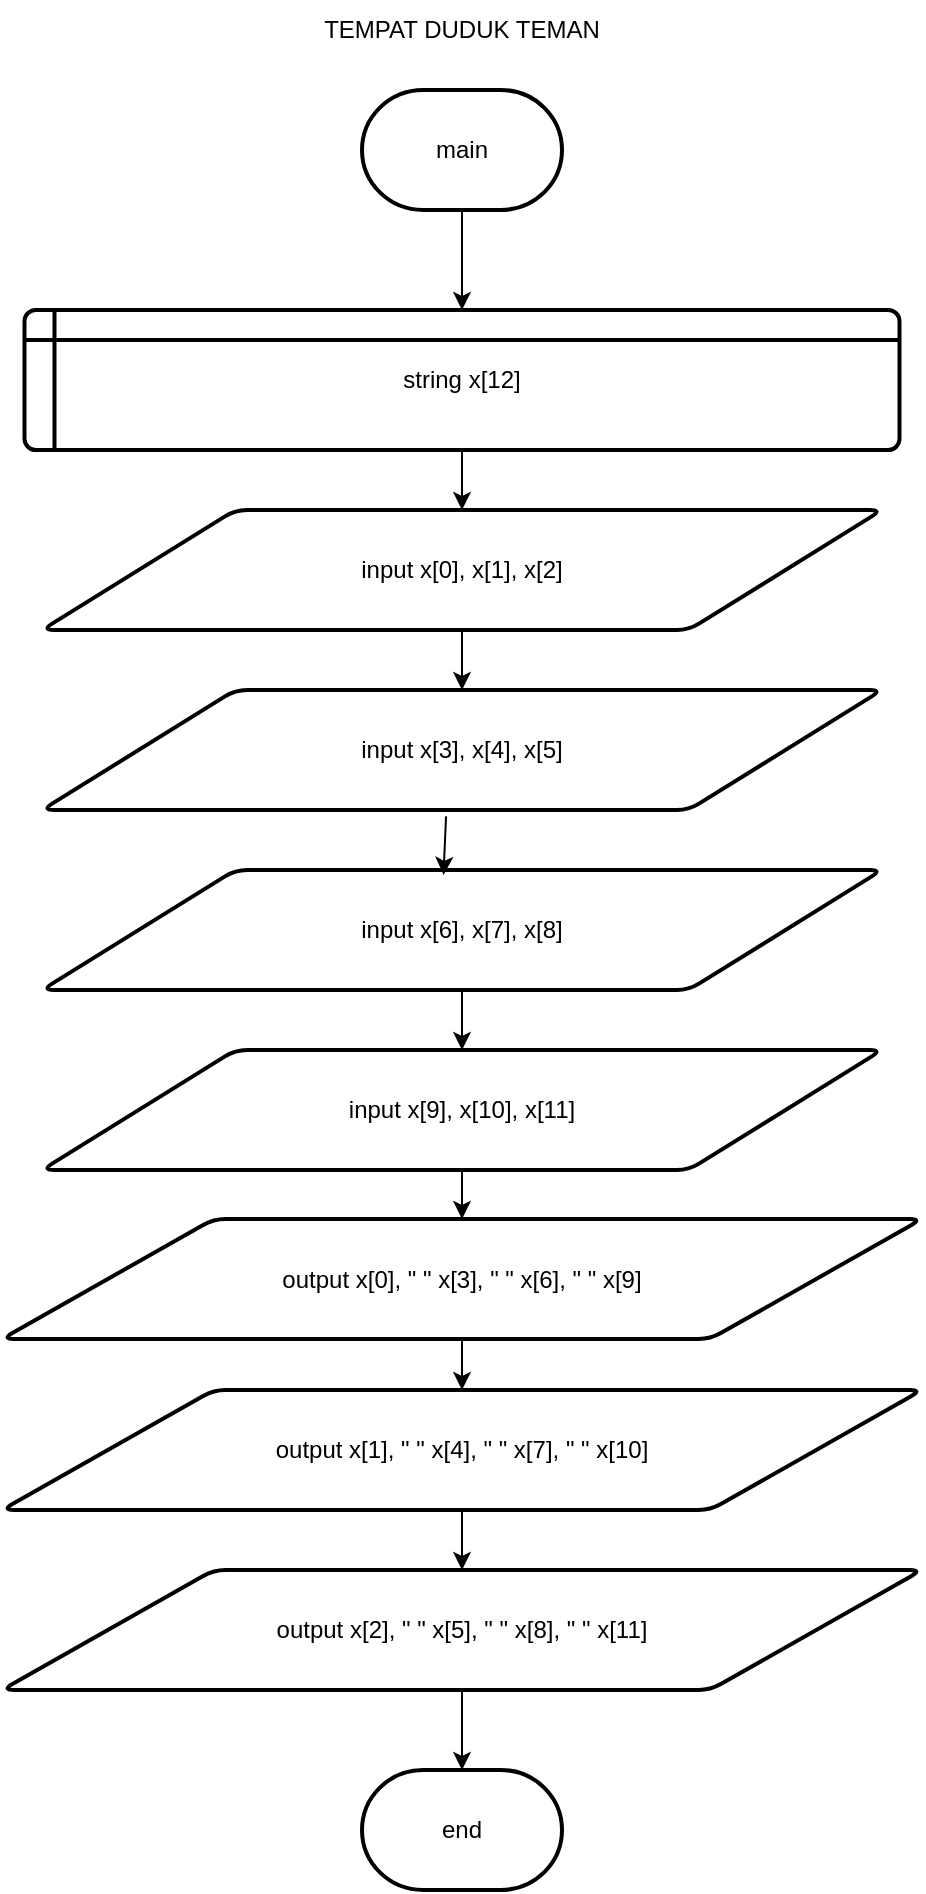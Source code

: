 <mxfile version="21.8.1" type="device">
  <diagram name="Halaman-1" id="Z78un8243xYDN3_r_VRY">
    <mxGraphModel dx="880" dy="478" grid="1" gridSize="10" guides="1" tooltips="1" connect="1" arrows="1" fold="1" page="1" pageScale="1" pageWidth="827" pageHeight="1169" math="0" shadow="0">
      <root>
        <mxCell id="0" />
        <mxCell id="1" parent="0" />
        <mxCell id="Cs9WFkUSYF4TvCwis6wH-1" value="main" style="strokeWidth=2;html=1;shape=mxgraph.flowchart.terminator;whiteSpace=wrap;" parent="1" vertex="1">
          <mxGeometry x="330" y="65" width="100" height="60" as="geometry" />
        </mxCell>
        <mxCell id="Cs9WFkUSYF4TvCwis6wH-2" value="" style="endArrow=classic;html=1;rounded=0;exitX=0.5;exitY=1;exitDx=0;exitDy=0;exitPerimeter=0;" parent="1" source="Cs9WFkUSYF4TvCwis6wH-1" target="Cs9WFkUSYF4TvCwis6wH-3" edge="1">
          <mxGeometry width="50" height="50" relative="1" as="geometry">
            <mxPoint x="360" y="295" as="sourcePoint" />
            <mxPoint x="380" y="175" as="targetPoint" />
          </mxGeometry>
        </mxCell>
        <mxCell id="Cs9WFkUSYF4TvCwis6wH-3" value="string x[12]" style="shape=internalStorage;whiteSpace=wrap;html=1;dx=15;dy=15;rounded=1;arcSize=8;strokeWidth=2;" parent="1" vertex="1">
          <mxGeometry x="161.25" y="175" width="437.5" height="70" as="geometry" />
        </mxCell>
        <mxCell id="Cs9WFkUSYF4TvCwis6wH-4" value="input x[0], x[1], x[2]" style="shape=parallelogram;html=1;strokeWidth=2;perimeter=parallelogramPerimeter;whiteSpace=wrap;rounded=1;arcSize=12;size=0.23;" parent="1" vertex="1">
          <mxGeometry x="170" y="275" width="420" height="60" as="geometry" />
        </mxCell>
        <mxCell id="Cs9WFkUSYF4TvCwis6wH-5" value="input x[3], x[4], x[5]" style="shape=parallelogram;html=1;strokeWidth=2;perimeter=parallelogramPerimeter;whiteSpace=wrap;rounded=1;arcSize=12;size=0.23;" parent="1" vertex="1">
          <mxGeometry x="170" y="365" width="420" height="60" as="geometry" />
        </mxCell>
        <mxCell id="Cs9WFkUSYF4TvCwis6wH-6" value="input x[6], x[7], x[8]" style="shape=parallelogram;html=1;strokeWidth=2;perimeter=parallelogramPerimeter;whiteSpace=wrap;rounded=1;arcSize=12;size=0.23;" parent="1" vertex="1">
          <mxGeometry x="170" y="455" width="420" height="60" as="geometry" />
        </mxCell>
        <mxCell id="Cs9WFkUSYF4TvCwis6wH-7" value="input x[9], x[10], x[11]" style="shape=parallelogram;html=1;strokeWidth=2;perimeter=parallelogramPerimeter;whiteSpace=wrap;rounded=1;arcSize=12;size=0.23;" parent="1" vertex="1">
          <mxGeometry x="170" y="545" width="420" height="60" as="geometry" />
        </mxCell>
        <mxCell id="Cs9WFkUSYF4TvCwis6wH-8" value="output x[0], &quot; &quot; x[3], &quot; &quot; x[6], &quot; &quot; x[9]" style="shape=parallelogram;html=1;strokeWidth=2;perimeter=parallelogramPerimeter;whiteSpace=wrap;rounded=1;arcSize=12;size=0.23;" parent="1" vertex="1">
          <mxGeometry x="150" y="629.5" width="460" height="60" as="geometry" />
        </mxCell>
        <mxCell id="Cs9WFkUSYF4TvCwis6wH-11" value="end" style="strokeWidth=2;html=1;shape=mxgraph.flowchart.terminator;whiteSpace=wrap;" parent="1" vertex="1">
          <mxGeometry x="330" y="905" width="100" height="60" as="geometry" />
        </mxCell>
        <mxCell id="Cs9WFkUSYF4TvCwis6wH-12" value="" style="endArrow=classic;html=1;rounded=0;exitX=0.5;exitY=1;exitDx=0;exitDy=0;entryX=0.5;entryY=0;entryDx=0;entryDy=0;" parent="1" source="Cs9WFkUSYF4TvCwis6wH-3" target="Cs9WFkUSYF4TvCwis6wH-4" edge="1">
          <mxGeometry width="50" height="50" relative="1" as="geometry">
            <mxPoint x="350" y="315" as="sourcePoint" />
            <mxPoint x="400" y="265" as="targetPoint" />
          </mxGeometry>
        </mxCell>
        <mxCell id="Cs9WFkUSYF4TvCwis6wH-13" value="" style="endArrow=classic;html=1;rounded=0;exitX=0.5;exitY=1;exitDx=0;exitDy=0;entryX=0.5;entryY=0;entryDx=0;entryDy=0;" parent="1" source="Cs9WFkUSYF4TvCwis6wH-4" target="Cs9WFkUSYF4TvCwis6wH-5" edge="1">
          <mxGeometry width="50" height="50" relative="1" as="geometry">
            <mxPoint x="350" y="315" as="sourcePoint" />
            <mxPoint x="400" y="265" as="targetPoint" />
          </mxGeometry>
        </mxCell>
        <mxCell id="Cs9WFkUSYF4TvCwis6wH-14" value="" style="endArrow=classic;html=1;rounded=0;exitX=0.481;exitY=1.053;exitDx=0;exitDy=0;exitPerimeter=0;entryX=0.478;entryY=0.041;entryDx=0;entryDy=0;entryPerimeter=0;" parent="1" source="Cs9WFkUSYF4TvCwis6wH-5" target="Cs9WFkUSYF4TvCwis6wH-6" edge="1">
          <mxGeometry width="50" height="50" relative="1" as="geometry">
            <mxPoint x="370" y="445" as="sourcePoint" />
            <mxPoint x="400" y="505" as="targetPoint" />
          </mxGeometry>
        </mxCell>
        <mxCell id="Cs9WFkUSYF4TvCwis6wH-15" value="" style="endArrow=classic;html=1;rounded=0;exitX=0.5;exitY=1;exitDx=0;exitDy=0;entryX=0.5;entryY=0;entryDx=0;entryDy=0;" parent="1" source="Cs9WFkUSYF4TvCwis6wH-6" target="Cs9WFkUSYF4TvCwis6wH-7" edge="1">
          <mxGeometry width="50" height="50" relative="1" as="geometry">
            <mxPoint x="350" y="555" as="sourcePoint" />
            <mxPoint x="400" y="505" as="targetPoint" />
          </mxGeometry>
        </mxCell>
        <mxCell id="Cs9WFkUSYF4TvCwis6wH-16" value="" style="endArrow=classic;html=1;rounded=0;exitX=0.5;exitY=1;exitDx=0;exitDy=0;entryX=0.5;entryY=0;entryDx=0;entryDy=0;" parent="1" source="Cs9WFkUSYF4TvCwis6wH-7" target="Cs9WFkUSYF4TvCwis6wH-8" edge="1">
          <mxGeometry width="50" height="50" relative="1" as="geometry">
            <mxPoint x="350" y="555" as="sourcePoint" />
            <mxPoint x="400" y="505" as="targetPoint" />
          </mxGeometry>
        </mxCell>
        <mxCell id="Cs9WFkUSYF4TvCwis6wH-17" value="" style="endArrow=classic;html=1;rounded=0;exitX=0.5;exitY=1;exitDx=0;exitDy=0;" parent="1" source="Cs9WFkUSYF4TvCwis6wH-8" edge="1">
          <mxGeometry width="50" height="50" relative="1" as="geometry">
            <mxPoint x="350" y="845" as="sourcePoint" />
            <mxPoint x="380" y="715" as="targetPoint" />
          </mxGeometry>
        </mxCell>
        <mxCell id="Cs9WFkUSYF4TvCwis6wH-18" value="" style="endArrow=classic;html=1;rounded=0;exitX=0.5;exitY=1;exitDx=0;exitDy=0;entryX=0.5;entryY=0;entryDx=0;entryDy=0;" parent="1" edge="1">
          <mxGeometry width="50" height="50" relative="1" as="geometry">
            <mxPoint x="380" y="775" as="sourcePoint" />
            <mxPoint x="380" y="805" as="targetPoint" />
          </mxGeometry>
        </mxCell>
        <mxCell id="6frz8dVWHA11MIjqz-hL-1" value="output x[1], &quot; &quot; x[4], &quot; &quot; x[7], &quot; &quot; x[10]" style="shape=parallelogram;html=1;strokeWidth=2;perimeter=parallelogramPerimeter;whiteSpace=wrap;rounded=1;arcSize=12;size=0.23;" vertex="1" parent="1">
          <mxGeometry x="150" y="715" width="460" height="60" as="geometry" />
        </mxCell>
        <mxCell id="6frz8dVWHA11MIjqz-hL-4" value="" style="edgeStyle=orthogonalEdgeStyle;rounded=0;orthogonalLoop=1;jettySize=auto;html=1;" edge="1" parent="1" source="6frz8dVWHA11MIjqz-hL-2" target="Cs9WFkUSYF4TvCwis6wH-11">
          <mxGeometry relative="1" as="geometry" />
        </mxCell>
        <mxCell id="6frz8dVWHA11MIjqz-hL-2" value="output x[2], &quot; &quot; x[5], &quot; &quot; x[8], &quot; &quot; x[11]" style="shape=parallelogram;html=1;strokeWidth=2;perimeter=parallelogramPerimeter;whiteSpace=wrap;rounded=1;arcSize=12;size=0.23;" vertex="1" parent="1">
          <mxGeometry x="150" y="805" width="460" height="60" as="geometry" />
        </mxCell>
        <mxCell id="6frz8dVWHA11MIjqz-hL-6" value="TEMPAT DUDUK TEMAN" style="text;html=1;strokeColor=none;fillColor=none;align=center;verticalAlign=middle;whiteSpace=wrap;rounded=0;" vertex="1" parent="1">
          <mxGeometry x="305" y="20" width="150" height="30" as="geometry" />
        </mxCell>
      </root>
    </mxGraphModel>
  </diagram>
</mxfile>
